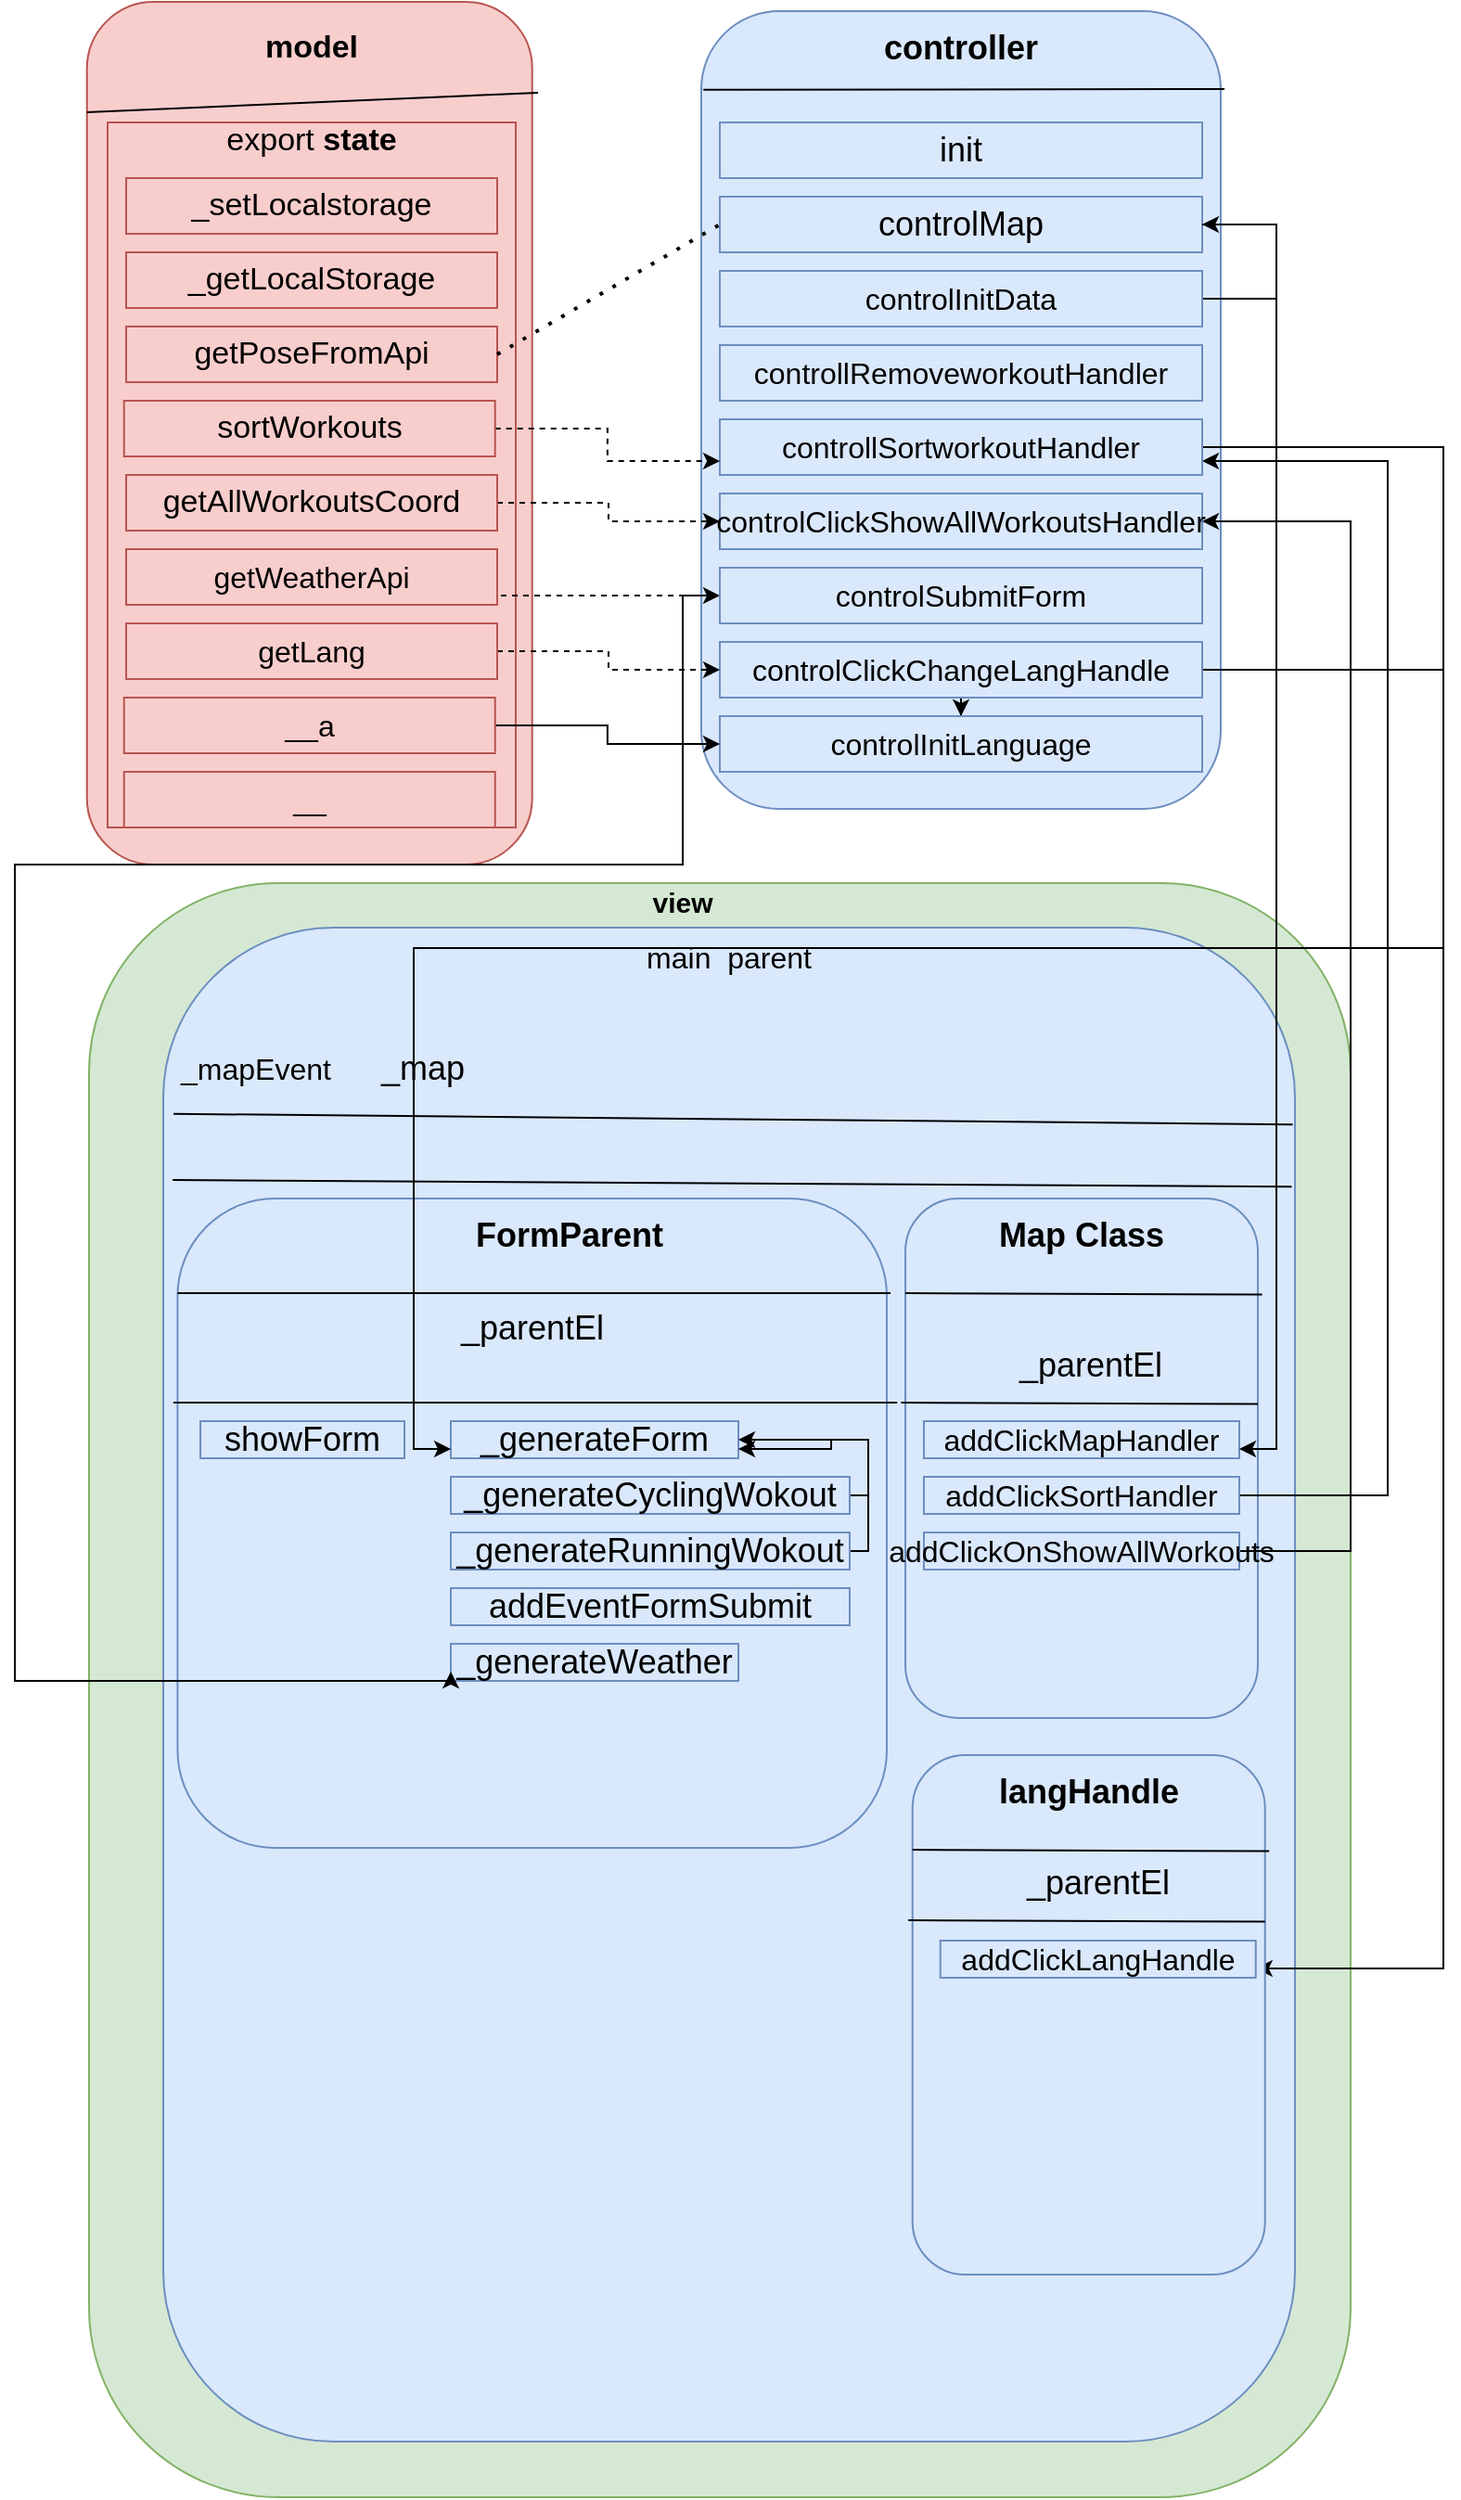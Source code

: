 <mxfile version="14.4.3" type="device"><diagram id="C5RBs43oDa-KdzZeNtuy" name="Page-1"><mxGraphModel dx="1024" dy="592" grid="1" gridSize="10" guides="1" tooltips="1" connect="1" arrows="1" fold="1" page="1" pageScale="1" pageWidth="827" pageHeight="1169" math="0" shadow="0"><root><mxCell id="WIyWlLk6GJQsqaUBKTNV-0"/><mxCell id="WIyWlLk6GJQsqaUBKTNV-1" parent="WIyWlLk6GJQsqaUBKTNV-0"/><mxCell id="m3j9F3WrCNdR1Mr-ZnYO-1" value="" style="rounded=1;whiteSpace=wrap;html=1;fillColor=#f8cecc;strokeColor=#b85450;" parent="WIyWlLk6GJQsqaUBKTNV-1" vertex="1"><mxGeometry x="78.86" y="55" width="240" height="465" as="geometry"/></mxCell><mxCell id="m3j9F3WrCNdR1Mr-ZnYO-2" value="model" style="text;html=1;strokeColor=none;fillColor=none;align=center;verticalAlign=middle;whiteSpace=wrap;rounded=0;fontSize=17;fontStyle=1" parent="WIyWlLk6GJQsqaUBKTNV-1" vertex="1"><mxGeometry x="180" y="70" width="40" height="20" as="geometry"/></mxCell><mxCell id="m3j9F3WrCNdR1Mr-ZnYO-3" value="" style="endArrow=none;html=1;fontSize=17;exitX=0;exitY=0.128;exitDx=0;exitDy=0;exitPerimeter=0;" parent="WIyWlLk6GJQsqaUBKTNV-1" source="m3j9F3WrCNdR1Mr-ZnYO-1" edge="1"><mxGeometry width="50" height="50" relative="1" as="geometry"><mxPoint x="460" y="330" as="sourcePoint"/><mxPoint x="322" y="104" as="targetPoint"/></mxGeometry></mxCell><mxCell id="m3j9F3WrCNdR1Mr-ZnYO-4" value="" style="rounded=0;whiteSpace=wrap;html=1;fontSize=17;fillColor=#f8cecc;strokeColor=#b85450;" parent="WIyWlLk6GJQsqaUBKTNV-1" vertex="1"><mxGeometry x="90" y="120" width="220" height="380" as="geometry"/></mxCell><mxCell id="m3j9F3WrCNdR1Mr-ZnYO-5" value="export &lt;b&gt;state&lt;/b&gt;" style="text;html=1;strokeColor=none;fillColor=none;align=center;verticalAlign=middle;whiteSpace=wrap;rounded=0;fontSize=17;" parent="WIyWlLk6GJQsqaUBKTNV-1" vertex="1"><mxGeometry x="125" y="120" width="150" height="20" as="geometry"/></mxCell><mxCell id="m3j9F3WrCNdR1Mr-ZnYO-6" value="_setLocalstorage" style="rounded=0;whiteSpace=wrap;html=1;fontSize=17;fillColor=#f8cecc;strokeColor=#b85450;" parent="WIyWlLk6GJQsqaUBKTNV-1" vertex="1"><mxGeometry x="100" y="150" width="200" height="30" as="geometry"/></mxCell><mxCell id="m3j9F3WrCNdR1Mr-ZnYO-7" value="_getLocalStorage" style="rounded=0;whiteSpace=wrap;html=1;fontSize=17;fillColor=#f8cecc;strokeColor=#b85450;" parent="WIyWlLk6GJQsqaUBKTNV-1" vertex="1"><mxGeometry x="100" y="190" width="200" height="30" as="geometry"/></mxCell><mxCell id="m3j9F3WrCNdR1Mr-ZnYO-8" value="getPoseFromApi" style="rounded=0;whiteSpace=wrap;html=1;fontSize=17;fillColor=#f8cecc;strokeColor=#b85450;" parent="WIyWlLk6GJQsqaUBKTNV-1" vertex="1"><mxGeometry x="100" y="230" width="200" height="30" as="geometry"/></mxCell><mxCell id="m3j9F3WrCNdR1Mr-ZnYO-9" value="" style="rounded=1;whiteSpace=wrap;html=1;fontSize=17;fillColor=#dae8fc;strokeColor=#6c8ebf;" parent="WIyWlLk6GJQsqaUBKTNV-1" vertex="1"><mxGeometry x="410" y="60" width="280" height="430" as="geometry"/></mxCell><mxCell id="m3j9F3WrCNdR1Mr-ZnYO-10" value="controller" style="text;html=1;strokeColor=none;fillColor=none;align=center;verticalAlign=middle;whiteSpace=wrap;rounded=0;fontSize=18;fontStyle=1" parent="WIyWlLk6GJQsqaUBKTNV-1" vertex="1"><mxGeometry x="500" y="70" width="100" height="20" as="geometry"/></mxCell><mxCell id="m3j9F3WrCNdR1Mr-ZnYO-11" value="" style="endArrow=none;html=1;fontSize=18;entryX=0.004;entryY=0.163;entryDx=0;entryDy=0;entryPerimeter=0;" parent="WIyWlLk6GJQsqaUBKTNV-1" edge="1"><mxGeometry width="50" height="50" relative="1" as="geometry"><mxPoint x="692" y="102" as="sourcePoint"/><mxPoint x="411.12" y="102.42" as="targetPoint"/></mxGeometry></mxCell><mxCell id="m3j9F3WrCNdR1Mr-ZnYO-13" value="init" style="rounded=0;whiteSpace=wrap;html=1;fontSize=18;fillColor=#dae8fc;strokeColor=#6c8ebf;" parent="WIyWlLk6GJQsqaUBKTNV-1" vertex="1"><mxGeometry x="420" y="120" width="260" height="30" as="geometry"/></mxCell><mxCell id="m3j9F3WrCNdR1Mr-ZnYO-14" value="controlMap" style="rounded=0;whiteSpace=wrap;html=1;fontSize=18;fillColor=#dae8fc;strokeColor=#6c8ebf;" parent="WIyWlLk6GJQsqaUBKTNV-1" vertex="1"><mxGeometry x="420" y="160" width="260" height="30" as="geometry"/></mxCell><mxCell id="m3j9F3WrCNdR1Mr-ZnYO-16" value="" style="endArrow=none;dashed=1;html=1;dashPattern=1 3;strokeWidth=2;fontSize=18;exitX=1;exitY=0.5;exitDx=0;exitDy=0;entryX=0;entryY=0.5;entryDx=0;entryDy=0;" parent="WIyWlLk6GJQsqaUBKTNV-1" source="m3j9F3WrCNdR1Mr-ZnYO-8" target="m3j9F3WrCNdR1Mr-ZnYO-14" edge="1"><mxGeometry width="50" height="50" relative="1" as="geometry"><mxPoint x="460" y="320" as="sourcePoint"/><mxPoint x="510" y="270" as="targetPoint"/></mxGeometry></mxCell><mxCell id="m3j9F3WrCNdR1Mr-ZnYO-18" value="" style="rounded=1;whiteSpace=wrap;html=1;fontSize=18;fillColor=#d5e8d4;strokeColor=#82b366;" parent="WIyWlLk6GJQsqaUBKTNV-1" vertex="1"><mxGeometry x="80" y="530" width="680" height="870" as="geometry"/></mxCell><mxCell id="m3j9F3WrCNdR1Mr-ZnYO-31" style="edgeStyle=orthogonalEdgeStyle;rounded=0;orthogonalLoop=1;jettySize=auto;html=1;fontSize=16;" parent="WIyWlLk6GJQsqaUBKTNV-1" source="m3j9F3WrCNdR1Mr-ZnYO-29" edge="1"><mxGeometry relative="1" as="geometry"><Array as="points"><mxPoint x="720" y="215"/><mxPoint x="720" y="175"/></Array><mxPoint x="680" y="175" as="targetPoint"/></mxGeometry></mxCell><mxCell id="m3j9F3WrCNdR1Mr-ZnYO-29" value="controlInitData" style="rounded=0;whiteSpace=wrap;html=1;fontSize=16;fillColor=#dae8fc;strokeColor=#6c8ebf;" parent="WIyWlLk6GJQsqaUBKTNV-1" vertex="1"><mxGeometry x="420" y="200" width="260" height="30" as="geometry"/></mxCell><mxCell id="m3j9F3WrCNdR1Mr-ZnYO-33" value="" style="rounded=1;whiteSpace=wrap;html=1;fontSize=18;fillColor=#dae8fc;strokeColor=#6c8ebf;" parent="WIyWlLk6GJQsqaUBKTNV-1" vertex="1"><mxGeometry x="120" y="554" width="610" height="816" as="geometry"/></mxCell><mxCell id="m3j9F3WrCNdR1Mr-ZnYO-34" value="main&amp;nbsp; parent" style="text;html=1;strokeColor=none;fillColor=none;align=center;verticalAlign=middle;whiteSpace=wrap;rounded=0;fontSize=16;" parent="WIyWlLk6GJQsqaUBKTNV-1" vertex="1"><mxGeometry x="378" y="560" width="94" height="20" as="geometry"/></mxCell><mxCell id="m3j9F3WrCNdR1Mr-ZnYO-35" value="" style="endArrow=none;html=1;fontSize=16;exitX=0.009;exitY=0.123;exitDx=0;exitDy=0;exitPerimeter=0;entryX=0.998;entryY=0.13;entryDx=0;entryDy=0;entryPerimeter=0;" parent="WIyWlLk6GJQsqaUBKTNV-1" source="m3j9F3WrCNdR1Mr-ZnYO-33" target="m3j9F3WrCNdR1Mr-ZnYO-33" edge="1"><mxGeometry width="50" height="50" relative="1" as="geometry"><mxPoint x="430" y="760" as="sourcePoint"/><mxPoint x="480" y="710" as="targetPoint"/></mxGeometry></mxCell><mxCell id="m3j9F3WrCNdR1Mr-ZnYO-19" value="" style="rounded=1;whiteSpace=wrap;html=1;fontSize=18;fillColor=#dae8fc;strokeColor=#6c8ebf;" parent="WIyWlLk6GJQsqaUBKTNV-1" vertex="1"><mxGeometry x="520" y="700" width="190" height="280" as="geometry"/></mxCell><mxCell id="m3j9F3WrCNdR1Mr-ZnYO-20" value="Map Class" style="text;html=1;strokeColor=none;fillColor=none;align=center;verticalAlign=middle;whiteSpace=wrap;rounded=0;fontSize=18;fontStyle=1" parent="WIyWlLk6GJQsqaUBKTNV-1" vertex="1"><mxGeometry x="540" y="710" width="150" height="20" as="geometry"/></mxCell><mxCell id="m3j9F3WrCNdR1Mr-ZnYO-22" value="" style="endArrow=none;html=1;fontSize=18;entryX=1.012;entryY=0.185;entryDx=0;entryDy=0;entryPerimeter=0;" parent="WIyWlLk6GJQsqaUBKTNV-1" target="m3j9F3WrCNdR1Mr-ZnYO-19" edge="1"><mxGeometry width="50" height="50" relative="1" as="geometry"><mxPoint x="520" y="751" as="sourcePoint"/><mxPoint x="690" y="751" as="targetPoint"/></mxGeometry></mxCell><mxCell id="m3j9F3WrCNdR1Mr-ZnYO-24" value="" style="endArrow=none;html=1;fontSize=18;entryX=1.012;entryY=0.185;entryDx=0;entryDy=0;entryPerimeter=0;" parent="WIyWlLk6GJQsqaUBKTNV-1" edge="1"><mxGeometry width="50" height="50" relative="1" as="geometry"><mxPoint x="517.72" y="810" as="sourcePoint"/><mxPoint x="710" y="810.8" as="targetPoint"/></mxGeometry></mxCell><mxCell id="m3j9F3WrCNdR1Mr-ZnYO-26" value="_map" style="text;html=1;strokeColor=none;fillColor=none;align=center;verticalAlign=middle;whiteSpace=wrap;rounded=0;fontSize=18;" parent="WIyWlLk6GJQsqaUBKTNV-1" vertex="1"><mxGeometry x="240" y="620" width="40" height="20" as="geometry"/></mxCell><mxCell id="m3j9F3WrCNdR1Mr-ZnYO-27" value="_parentEl" style="text;html=1;strokeColor=none;fillColor=none;align=center;verticalAlign=middle;whiteSpace=wrap;rounded=0;fontSize=18;" parent="WIyWlLk6GJQsqaUBKTNV-1" vertex="1"><mxGeometry x="600" y="780" width="40" height="20" as="geometry"/></mxCell><mxCell id="m3j9F3WrCNdR1Mr-ZnYO-28" value="addClickMapHandler" style="rounded=0;whiteSpace=wrap;html=1;fontSize=16;fillColor=#dae8fc;strokeColor=#6c8ebf;" parent="WIyWlLk6GJQsqaUBKTNV-1" vertex="1"><mxGeometry x="530" y="820" width="170" height="20" as="geometry"/></mxCell><mxCell id="m3j9F3WrCNdR1Mr-ZnYO-37" value="" style="endArrow=none;html=1;fontSize=16;exitX=0.009;exitY=0.123;exitDx=0;exitDy=0;exitPerimeter=0;entryX=0.998;entryY=0.13;entryDx=0;entryDy=0;entryPerimeter=0;" parent="WIyWlLk6GJQsqaUBKTNV-1" edge="1"><mxGeometry width="50" height="50" relative="1" as="geometry"><mxPoint x="125.0" y="690" as="sourcePoint"/><mxPoint x="728.29" y="693.57" as="targetPoint"/></mxGeometry></mxCell><mxCell id="m3j9F3WrCNdR1Mr-ZnYO-39" value="_mapEvent" style="text;html=1;strokeColor=none;fillColor=none;align=center;verticalAlign=middle;whiteSpace=wrap;rounded=0;fontSize=16;" parent="WIyWlLk6GJQsqaUBKTNV-1" vertex="1"><mxGeometry x="150" y="620" width="40" height="20" as="geometry"/></mxCell><mxCell id="m3j9F3WrCNdR1Mr-ZnYO-32" style="edgeStyle=orthogonalEdgeStyle;rounded=0;orthogonalLoop=1;jettySize=auto;html=1;fontSize=16;entryX=1;entryY=0.75;entryDx=0;entryDy=0;" parent="WIyWlLk6GJQsqaUBKTNV-1" source="m3j9F3WrCNdR1Mr-ZnYO-14" target="m3j9F3WrCNdR1Mr-ZnYO-28" edge="1"><mxGeometry relative="1" as="geometry"><mxPoint x="780" y="530" as="targetPoint"/><Array as="points"><mxPoint x="720" y="175"/><mxPoint x="720" y="835"/></Array></mxGeometry></mxCell><mxCell id="Zs1AZ1onrl1H2oBc_G9K-0" value="view" style="text;html=1;strokeColor=none;fillColor=none;align=center;verticalAlign=middle;whiteSpace=wrap;rounded=0;fontStyle=1;fontSize=15;" parent="WIyWlLk6GJQsqaUBKTNV-1" vertex="1"><mxGeometry x="380" y="530" width="40" height="20" as="geometry"/></mxCell><mxCell id="Zs1AZ1onrl1H2oBc_G9K-12" value="" style="rounded=1;whiteSpace=wrap;html=1;fontSize=18;fillColor=#dae8fc;strokeColor=#6c8ebf;" parent="WIyWlLk6GJQsqaUBKTNV-1" vertex="1"><mxGeometry x="127.72" y="700" width="382.28" height="350" as="geometry"/></mxCell><mxCell id="Zs1AZ1onrl1H2oBc_G9K-13" value="FormParent" style="text;html=1;strokeColor=none;fillColor=none;align=center;verticalAlign=middle;whiteSpace=wrap;rounded=0;fontSize=18;fontStyle=1" parent="WIyWlLk6GJQsqaUBKTNV-1" vertex="1"><mxGeometry x="264" y="710" width="150" height="20" as="geometry"/></mxCell><mxCell id="Zs1AZ1onrl1H2oBc_G9K-14" value="" style="endArrow=none;html=1;fontSize=18;" parent="WIyWlLk6GJQsqaUBKTNV-1" edge="1"><mxGeometry width="50" height="50" relative="1" as="geometry"><mxPoint x="127.72" y="751" as="sourcePoint"/><mxPoint x="512" y="751" as="targetPoint"/></mxGeometry></mxCell><mxCell id="Zs1AZ1onrl1H2oBc_G9K-15" value="" style="endArrow=none;html=1;fontSize=18;entryX=-0.023;entryY=0.393;entryDx=0;entryDy=0;entryPerimeter=0;" parent="WIyWlLk6GJQsqaUBKTNV-1" target="m3j9F3WrCNdR1Mr-ZnYO-19" edge="1"><mxGeometry width="50" height="50" relative="1" as="geometry"><mxPoint x="125.44" y="810" as="sourcePoint"/><mxPoint x="317.72" y="810.8" as="targetPoint"/></mxGeometry></mxCell><mxCell id="Zs1AZ1onrl1H2oBc_G9K-16" value="_parentEl" style="text;html=1;strokeColor=none;fillColor=none;align=center;verticalAlign=middle;whiteSpace=wrap;rounded=0;fontSize=18;" parent="WIyWlLk6GJQsqaUBKTNV-1" vertex="1"><mxGeometry x="298.86" y="760" width="40" height="20" as="geometry"/></mxCell><mxCell id="Zs1AZ1onrl1H2oBc_G9K-17" value="showForm" style="rounded=0;whiteSpace=wrap;html=1;fontSize=18;fillColor=#dae8fc;strokeColor=#6c8ebf;" parent="WIyWlLk6GJQsqaUBKTNV-1" vertex="1"><mxGeometry x="140" y="820" width="110" height="20" as="geometry"/></mxCell><mxCell id="Zs1AZ1onrl1H2oBc_G9K-18" value="_generateForm" style="rounded=0;whiteSpace=wrap;html=1;fontSize=18;fillColor=#dae8fc;strokeColor=#6c8ebf;" parent="WIyWlLk6GJQsqaUBKTNV-1" vertex="1"><mxGeometry x="275" y="820" width="155" height="20" as="geometry"/></mxCell><mxCell id="Zs1AZ1onrl1H2oBc_G9K-22" style="edgeStyle=orthogonalEdgeStyle;rounded=0;orthogonalLoop=1;jettySize=auto;html=1;fontSize=18;entryX=1;entryY=0.75;entryDx=0;entryDy=0;" parent="WIyWlLk6GJQsqaUBKTNV-1" source="Zs1AZ1onrl1H2oBc_G9K-20" target="Zs1AZ1onrl1H2oBc_G9K-18" edge="1"><mxGeometry relative="1" as="geometry"><mxPoint x="440" y="830" as="targetPoint"/><Array as="points"><mxPoint x="500" y="860"/><mxPoint x="500" y="830"/><mxPoint x="480" y="830"/><mxPoint x="480" y="835"/></Array></mxGeometry></mxCell><mxCell id="Zs1AZ1onrl1H2oBc_G9K-20" value="_generateCyclingWokout" style="rounded=0;whiteSpace=wrap;html=1;fontSize=18;fillColor=#dae8fc;strokeColor=#6c8ebf;" parent="WIyWlLk6GJQsqaUBKTNV-1" vertex="1"><mxGeometry x="275" y="850" width="215" height="20" as="geometry"/></mxCell><mxCell id="Zs1AZ1onrl1H2oBc_G9K-23" style="edgeStyle=orthogonalEdgeStyle;rounded=0;orthogonalLoop=1;jettySize=auto;html=1;fontSize=18;" parent="WIyWlLk6GJQsqaUBKTNV-1" source="Zs1AZ1onrl1H2oBc_G9K-21" edge="1"><mxGeometry relative="1" as="geometry"><mxPoint x="430" y="830" as="targetPoint"/><Array as="points"><mxPoint x="500" y="890"/><mxPoint x="500" y="830"/></Array></mxGeometry></mxCell><mxCell id="Zs1AZ1onrl1H2oBc_G9K-21" value="_generateRunningWokout" style="rounded=0;whiteSpace=wrap;html=1;fontSize=18;fillColor=#dae8fc;strokeColor=#6c8ebf;" parent="WIyWlLk6GJQsqaUBKTNV-1" vertex="1"><mxGeometry x="275" y="880" width="215" height="20" as="geometry"/></mxCell><mxCell id="Zs1AZ1onrl1H2oBc_G9K-24" value="addEventFormSubmit" style="rounded=0;whiteSpace=wrap;html=1;fontSize=18;fillColor=#dae8fc;strokeColor=#6c8ebf;" parent="WIyWlLk6GJQsqaUBKTNV-1" vertex="1"><mxGeometry x="275" y="910" width="215" height="20" as="geometry"/></mxCell><mxCell id="QL8AnNGG7Fhylyj6aYAp-0" value="controllRemoveworkoutHandler" style="rounded=0;whiteSpace=wrap;html=1;fontSize=16;fillColor=#dae8fc;strokeColor=#6c8ebf;" parent="WIyWlLk6GJQsqaUBKTNV-1" vertex="1"><mxGeometry x="420" y="240" width="260" height="30" as="geometry"/></mxCell><mxCell id="76NmaqjB6JmbXzkmJNoe-6" style="edgeStyle=orthogonalEdgeStyle;rounded=0;orthogonalLoop=1;jettySize=auto;html=1;entryX=1;entryY=0.75;entryDx=0;entryDy=0;" parent="WIyWlLk6GJQsqaUBKTNV-1" source="76NmaqjB6JmbXzkmJNoe-0" target="76NmaqjB6JmbXzkmJNoe-1" edge="1"><mxGeometry relative="1" as="geometry"><mxPoint x="780" y="430" as="targetPoint"/><Array as="points"><mxPoint x="780" y="860"/><mxPoint x="780" y="303"/></Array></mxGeometry></mxCell><mxCell id="76NmaqjB6JmbXzkmJNoe-0" value="addClickSortHandler" style="rounded=0;whiteSpace=wrap;html=1;fontSize=16;fillColor=#dae8fc;strokeColor=#6c8ebf;" parent="WIyWlLk6GJQsqaUBKTNV-1" vertex="1"><mxGeometry x="530" y="850" width="170" height="20" as="geometry"/></mxCell><mxCell id="76NmaqjB6JmbXzkmJNoe-5" style="edgeStyle=orthogonalEdgeStyle;rounded=0;orthogonalLoop=1;jettySize=auto;html=1;entryX=0;entryY=0.75;entryDx=0;entryDy=0;" parent="WIyWlLk6GJQsqaUBKTNV-1" source="76NmaqjB6JmbXzkmJNoe-1" target="Zs1AZ1onrl1H2oBc_G9K-18" edge="1"><mxGeometry relative="1" as="geometry"><Array as="points"><mxPoint x="810" y="295"/><mxPoint x="810" y="565"/><mxPoint x="255" y="565"/><mxPoint x="255" y="835"/></Array></mxGeometry></mxCell><mxCell id="76NmaqjB6JmbXzkmJNoe-1" value="controllSortworkoutHandler" style="rounded=0;whiteSpace=wrap;html=1;fontSize=16;fillColor=#dae8fc;strokeColor=#6c8ebf;" parent="WIyWlLk6GJQsqaUBKTNV-1" vertex="1"><mxGeometry x="420" y="280" width="260" height="30" as="geometry"/></mxCell><mxCell id="76NmaqjB6JmbXzkmJNoe-4" style="edgeStyle=orthogonalEdgeStyle;rounded=0;orthogonalLoop=1;jettySize=auto;html=1;entryX=0;entryY=0.75;entryDx=0;entryDy=0;dashed=1;" parent="WIyWlLk6GJQsqaUBKTNV-1" source="76NmaqjB6JmbXzkmJNoe-3" target="76NmaqjB6JmbXzkmJNoe-1" edge="1"><mxGeometry relative="1" as="geometry"/></mxCell><mxCell id="76NmaqjB6JmbXzkmJNoe-3" value="sortWorkouts" style="rounded=0;whiteSpace=wrap;html=1;fontSize=17;fillColor=#f8cecc;strokeColor=#b85450;" parent="WIyWlLk6GJQsqaUBKTNV-1" vertex="1"><mxGeometry x="98.86" y="270" width="200" height="30" as="geometry"/></mxCell><mxCell id="6TsMNsbgnLIbzFRlLtp7-2" value="controlClickShowAllWorkoutsHandler" style="rounded=0;whiteSpace=wrap;html=1;fontSize=16;fillColor=#dae8fc;strokeColor=#6c8ebf;" parent="WIyWlLk6GJQsqaUBKTNV-1" vertex="1"><mxGeometry x="420" y="320" width="260" height="30" as="geometry"/></mxCell><mxCell id="6TsMNsbgnLIbzFRlLtp7-4" style="edgeStyle=orthogonalEdgeStyle;rounded=0;orthogonalLoop=1;jettySize=auto;html=1;dashed=1;" parent="WIyWlLk6GJQsqaUBKTNV-1" source="6TsMNsbgnLIbzFRlLtp7-3" target="6TsMNsbgnLIbzFRlLtp7-2" edge="1"><mxGeometry relative="1" as="geometry"/></mxCell><mxCell id="6TsMNsbgnLIbzFRlLtp7-3" value="getAllWorkoutsCoord" style="rounded=0;whiteSpace=wrap;html=1;fontSize=17;fillColor=#f8cecc;strokeColor=#b85450;" parent="WIyWlLk6GJQsqaUBKTNV-1" vertex="1"><mxGeometry x="100" y="310" width="200" height="30" as="geometry"/></mxCell><mxCell id="6TsMNsbgnLIbzFRlLtp7-6" style="edgeStyle=orthogonalEdgeStyle;rounded=0;orthogonalLoop=1;jettySize=auto;html=1;entryX=1;entryY=0.5;entryDx=0;entryDy=0;" parent="WIyWlLk6GJQsqaUBKTNV-1" source="6TsMNsbgnLIbzFRlLtp7-5" target="6TsMNsbgnLIbzFRlLtp7-2" edge="1"><mxGeometry relative="1" as="geometry"><Array as="points"><mxPoint x="760" y="890"/><mxPoint x="760" y="335"/></Array></mxGeometry></mxCell><mxCell id="6TsMNsbgnLIbzFRlLtp7-5" value="addClickOnShowAllWorkouts" style="rounded=0;whiteSpace=wrap;html=1;fontSize=16;fillColor=#dae8fc;strokeColor=#6c8ebf;" parent="WIyWlLk6GJQsqaUBKTNV-1" vertex="1"><mxGeometry x="530" y="880" width="170" height="20" as="geometry"/></mxCell><mxCell id="AFVkiurS15L5hHsd_YBw-5" value="_generateWeather" style="rounded=0;whiteSpace=wrap;html=1;fontSize=18;fillColor=#dae8fc;strokeColor=#6c8ebf;" parent="WIyWlLk6GJQsqaUBKTNV-1" vertex="1"><mxGeometry x="275" y="940" width="155" height="20" as="geometry"/></mxCell><mxCell id="AFVkiurS15L5hHsd_YBw-7" style="edgeStyle=orthogonalEdgeStyle;rounded=0;orthogonalLoop=1;jettySize=auto;html=1;dashed=1;entryX=0;entryY=0.5;entryDx=0;entryDy=0;exitX=1;exitY=0.5;exitDx=0;exitDy=0;" parent="WIyWlLk6GJQsqaUBKTNV-1" source="AFVkiurS15L5hHsd_YBw-6" target="AFVkiurS15L5hHsd_YBw-9" edge="1"><mxGeometry relative="1" as="geometry"><mxPoint x="30" y="700" as="targetPoint"/><Array as="points"><mxPoint x="300" y="375"/></Array></mxGeometry></mxCell><mxCell id="AFVkiurS15L5hHsd_YBw-6" value="getWeatherApi" style="rounded=0;whiteSpace=wrap;html=1;fontSize=16;fillColor=#f8cecc;strokeColor=#b85450;" parent="WIyWlLk6GJQsqaUBKTNV-1" vertex="1"><mxGeometry x="100" y="350" width="200" height="30" as="geometry"/></mxCell><mxCell id="AFVkiurS15L5hHsd_YBw-10" style="edgeStyle=orthogonalEdgeStyle;rounded=0;orthogonalLoop=1;jettySize=auto;html=1;entryX=0;entryY=0.75;entryDx=0;entryDy=0;" parent="WIyWlLk6GJQsqaUBKTNV-1" source="AFVkiurS15L5hHsd_YBw-9" target="AFVkiurS15L5hHsd_YBw-5" edge="1"><mxGeometry relative="1" as="geometry"><mxPoint x="30" y="840" as="targetPoint"/><Array as="points"><mxPoint x="400" y="375"/><mxPoint x="400" y="520"/><mxPoint x="40" y="520"/><mxPoint x="40" y="960"/><mxPoint x="275" y="960"/></Array></mxGeometry></mxCell><mxCell id="AFVkiurS15L5hHsd_YBw-9" value="controlSubmitForm" style="rounded=0;whiteSpace=wrap;html=1;fontSize=16;fillColor=#dae8fc;strokeColor=#6c8ebf;" parent="WIyWlLk6GJQsqaUBKTNV-1" vertex="1"><mxGeometry x="420" y="360" width="260" height="30" as="geometry"/></mxCell><mxCell id="sv4HjVy2OSyggkTApPAO-7" style="edgeStyle=orthogonalEdgeStyle;rounded=0;orthogonalLoop=1;jettySize=auto;html=1;entryX=1;entryY=0.75;entryDx=0;entryDy=0;" edge="1" parent="WIyWlLk6GJQsqaUBKTNV-1" source="sv4HjVy2OSyggkTApPAO-0" target="sv4HjVy2OSyggkTApPAO-4"><mxGeometry relative="1" as="geometry"><mxPoint x="810" y="690" as="targetPoint"/><Array as="points"><mxPoint x="810" y="415"/><mxPoint x="810" y="1115"/></Array></mxGeometry></mxCell><mxCell id="sv4HjVy2OSyggkTApPAO-11" style="edgeStyle=orthogonalEdgeStyle;rounded=0;orthogonalLoop=1;jettySize=auto;html=1;" edge="1" parent="WIyWlLk6GJQsqaUBKTNV-1" source="sv4HjVy2OSyggkTApPAO-0" target="sv4HjVy2OSyggkTApPAO-10"><mxGeometry relative="1" as="geometry"/></mxCell><mxCell id="sv4HjVy2OSyggkTApPAO-0" value="controlClickChangeLangHandle" style="rounded=0;whiteSpace=wrap;html=1;fontSize=16;fillColor=#dae8fc;strokeColor=#6c8ebf;" vertex="1" parent="WIyWlLk6GJQsqaUBKTNV-1"><mxGeometry x="420" y="400" width="260" height="30" as="geometry"/></mxCell><mxCell id="sv4HjVy2OSyggkTApPAO-1" value="" style="rounded=1;whiteSpace=wrap;html=1;fontSize=18;fillColor=#dae8fc;strokeColor=#6c8ebf;" vertex="1" parent="WIyWlLk6GJQsqaUBKTNV-1"><mxGeometry x="523.86" y="1000" width="190" height="280" as="geometry"/></mxCell><mxCell id="sv4HjVy2OSyggkTApPAO-2" value="langHandle" style="text;html=1;strokeColor=none;fillColor=none;align=center;verticalAlign=middle;whiteSpace=wrap;rounded=0;fontSize=18;fontStyle=1" vertex="1" parent="WIyWlLk6GJQsqaUBKTNV-1"><mxGeometry x="543.86" y="1010" width="150" height="20" as="geometry"/></mxCell><mxCell id="sv4HjVy2OSyggkTApPAO-3" value="" style="endArrow=none;html=1;fontSize=18;entryX=1.012;entryY=0.185;entryDx=0;entryDy=0;entryPerimeter=0;" edge="1" parent="WIyWlLk6GJQsqaUBKTNV-1" target="sv4HjVy2OSyggkTApPAO-1"><mxGeometry width="50" height="50" relative="1" as="geometry"><mxPoint x="523.86" y="1051" as="sourcePoint"/><mxPoint x="693.86" y="1051" as="targetPoint"/></mxGeometry></mxCell><mxCell id="sv4HjVy2OSyggkTApPAO-4" value="addClickLangHandle" style="rounded=0;whiteSpace=wrap;html=1;fontSize=16;fillColor=#dae8fc;strokeColor=#6c8ebf;" vertex="1" parent="WIyWlLk6GJQsqaUBKTNV-1"><mxGeometry x="538.86" y="1100" width="170" height="20" as="geometry"/></mxCell><mxCell id="sv4HjVy2OSyggkTApPAO-5" value="" style="endArrow=none;html=1;fontSize=18;entryX=1.012;entryY=0.185;entryDx=0;entryDy=0;entryPerimeter=0;" edge="1" parent="WIyWlLk6GJQsqaUBKTNV-1"><mxGeometry width="50" height="50" relative="1" as="geometry"><mxPoint x="521.58" y="1089" as="sourcePoint"/><mxPoint x="713.86" y="1089.8" as="targetPoint"/></mxGeometry></mxCell><mxCell id="sv4HjVy2OSyggkTApPAO-6" value="_parentEl" style="text;html=1;strokeColor=none;fillColor=none;align=center;verticalAlign=middle;whiteSpace=wrap;rounded=0;fontSize=18;" vertex="1" parent="WIyWlLk6GJQsqaUBKTNV-1"><mxGeometry x="603.86" y="1059" width="40" height="20" as="geometry"/></mxCell><mxCell id="sv4HjVy2OSyggkTApPAO-9" style="edgeStyle=orthogonalEdgeStyle;rounded=0;orthogonalLoop=1;jettySize=auto;html=1;dashed=1;" edge="1" parent="WIyWlLk6GJQsqaUBKTNV-1" source="sv4HjVy2OSyggkTApPAO-8" target="sv4HjVy2OSyggkTApPAO-0"><mxGeometry relative="1" as="geometry"/></mxCell><mxCell id="sv4HjVy2OSyggkTApPAO-8" value="getLang" style="rounded=0;whiteSpace=wrap;html=1;fontSize=16;fillColor=#f8cecc;strokeColor=#b85450;" vertex="1" parent="WIyWlLk6GJQsqaUBKTNV-1"><mxGeometry x="100" y="390" width="200" height="30" as="geometry"/></mxCell><mxCell id="sv4HjVy2OSyggkTApPAO-10" value="controlInitLanguage" style="rounded=0;whiteSpace=wrap;html=1;fontSize=16;fillColor=#dae8fc;strokeColor=#6c8ebf;" vertex="1" parent="WIyWlLk6GJQsqaUBKTNV-1"><mxGeometry x="420" y="440" width="260" height="30" as="geometry"/></mxCell><mxCell id="sv4HjVy2OSyggkTApPAO-13" style="edgeStyle=orthogonalEdgeStyle;rounded=0;orthogonalLoop=1;jettySize=auto;html=1;entryX=0;entryY=0.5;entryDx=0;entryDy=0;" edge="1" parent="WIyWlLk6GJQsqaUBKTNV-1" source="sv4HjVy2OSyggkTApPAO-12" target="sv4HjVy2OSyggkTApPAO-10"><mxGeometry relative="1" as="geometry"/></mxCell><mxCell id="sv4HjVy2OSyggkTApPAO-12" value="__a" style="rounded=0;whiteSpace=wrap;html=1;fontSize=16;fillColor=#f8cecc;strokeColor=#b85450;" vertex="1" parent="WIyWlLk6GJQsqaUBKTNV-1"><mxGeometry x="98.86" y="430" width="200" height="30" as="geometry"/></mxCell><mxCell id="sv4HjVy2OSyggkTApPAO-14" style="edgeStyle=orthogonalEdgeStyle;rounded=0;orthogonalLoop=1;jettySize=auto;html=1;exitX=0.5;exitY=1;exitDx=0;exitDy=0;" edge="1" parent="WIyWlLk6GJQsqaUBKTNV-1" source="m3j9F3WrCNdR1Mr-ZnYO-1" target="m3j9F3WrCNdR1Mr-ZnYO-1"><mxGeometry relative="1" as="geometry"/></mxCell><mxCell id="sv4HjVy2OSyggkTApPAO-15" value="__" style="rounded=0;whiteSpace=wrap;html=1;fontSize=16;fillColor=#f8cecc;strokeColor=#b85450;" vertex="1" parent="WIyWlLk6GJQsqaUBKTNV-1"><mxGeometry x="98.86" y="470" width="200" height="30" as="geometry"/></mxCell></root></mxGraphModel></diagram></mxfile>
